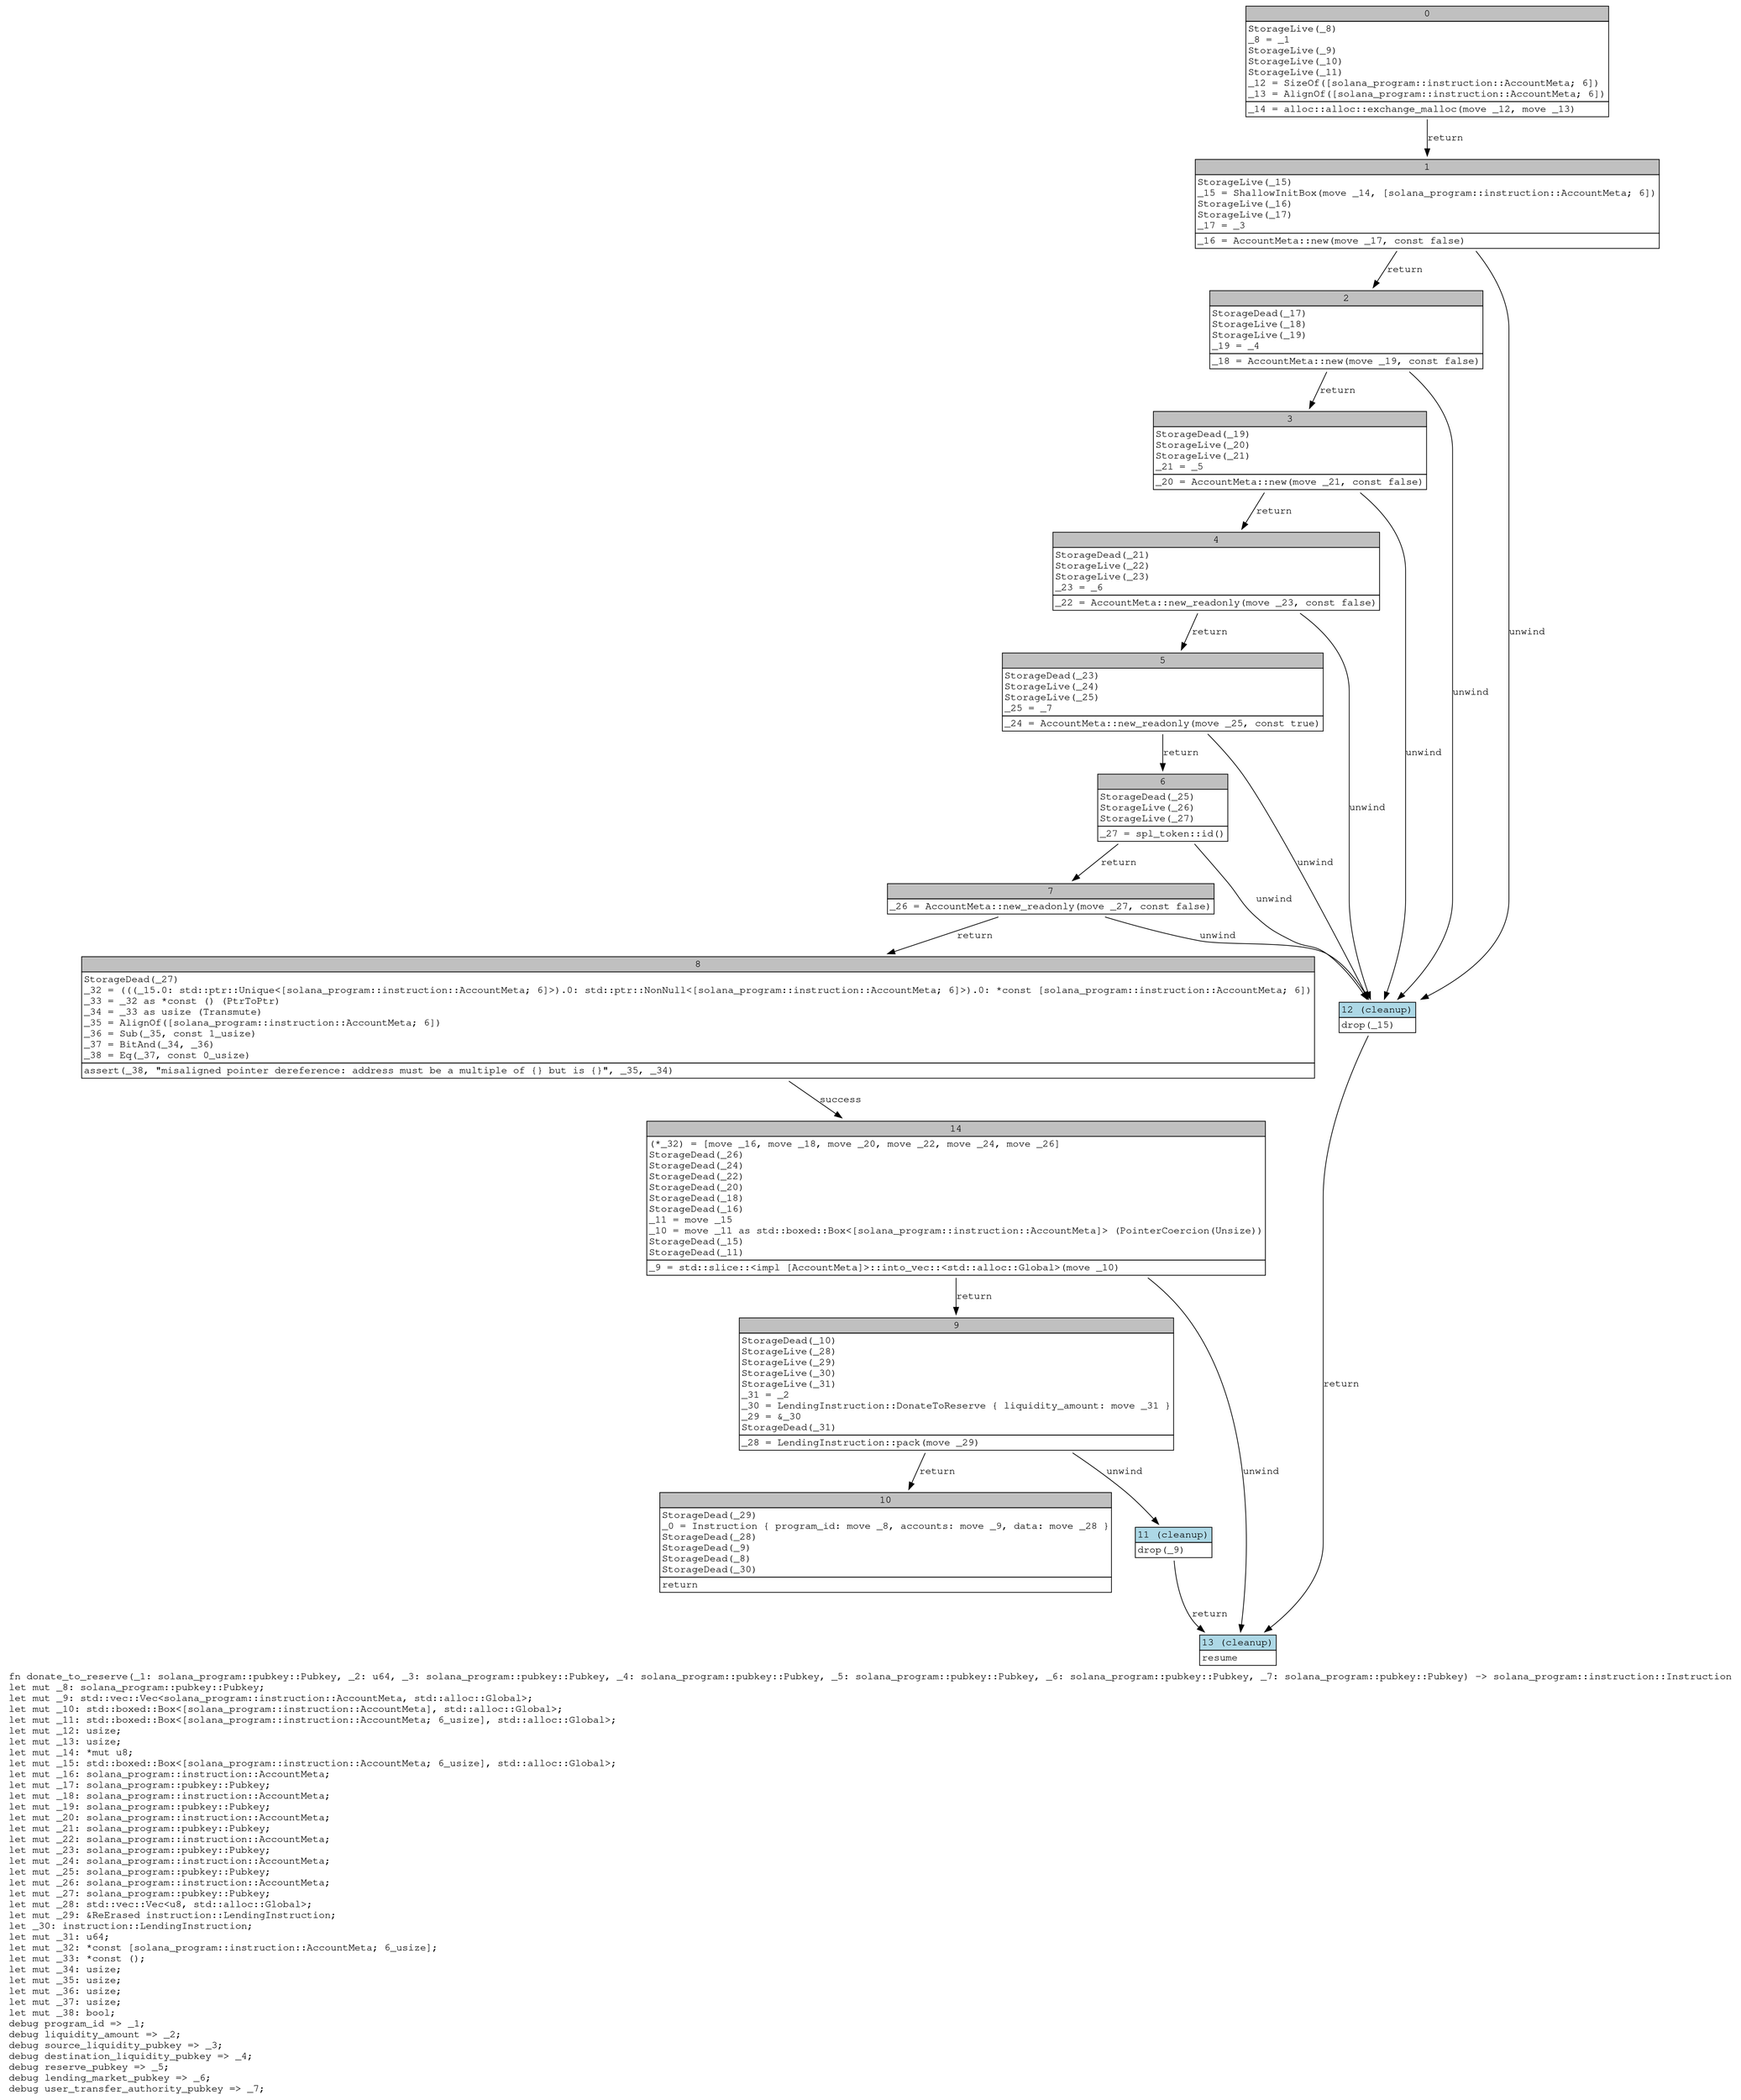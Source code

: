 digraph Mir_0_90 {
    graph [fontname="Courier, monospace"];
    node [fontname="Courier, monospace"];
    edge [fontname="Courier, monospace"];
    label=<fn donate_to_reserve(_1: solana_program::pubkey::Pubkey, _2: u64, _3: solana_program::pubkey::Pubkey, _4: solana_program::pubkey::Pubkey, _5: solana_program::pubkey::Pubkey, _6: solana_program::pubkey::Pubkey, _7: solana_program::pubkey::Pubkey) -&gt; solana_program::instruction::Instruction<br align="left"/>let mut _8: solana_program::pubkey::Pubkey;<br align="left"/>let mut _9: std::vec::Vec&lt;solana_program::instruction::AccountMeta, std::alloc::Global&gt;;<br align="left"/>let mut _10: std::boxed::Box&lt;[solana_program::instruction::AccountMeta], std::alloc::Global&gt;;<br align="left"/>let mut _11: std::boxed::Box&lt;[solana_program::instruction::AccountMeta; 6_usize], std::alloc::Global&gt;;<br align="left"/>let mut _12: usize;<br align="left"/>let mut _13: usize;<br align="left"/>let mut _14: *mut u8;<br align="left"/>let mut _15: std::boxed::Box&lt;[solana_program::instruction::AccountMeta; 6_usize], std::alloc::Global&gt;;<br align="left"/>let mut _16: solana_program::instruction::AccountMeta;<br align="left"/>let mut _17: solana_program::pubkey::Pubkey;<br align="left"/>let mut _18: solana_program::instruction::AccountMeta;<br align="left"/>let mut _19: solana_program::pubkey::Pubkey;<br align="left"/>let mut _20: solana_program::instruction::AccountMeta;<br align="left"/>let mut _21: solana_program::pubkey::Pubkey;<br align="left"/>let mut _22: solana_program::instruction::AccountMeta;<br align="left"/>let mut _23: solana_program::pubkey::Pubkey;<br align="left"/>let mut _24: solana_program::instruction::AccountMeta;<br align="left"/>let mut _25: solana_program::pubkey::Pubkey;<br align="left"/>let mut _26: solana_program::instruction::AccountMeta;<br align="left"/>let mut _27: solana_program::pubkey::Pubkey;<br align="left"/>let mut _28: std::vec::Vec&lt;u8, std::alloc::Global&gt;;<br align="left"/>let mut _29: &amp;ReErased instruction::LendingInstruction;<br align="left"/>let _30: instruction::LendingInstruction;<br align="left"/>let mut _31: u64;<br align="left"/>let mut _32: *const [solana_program::instruction::AccountMeta; 6_usize];<br align="left"/>let mut _33: *const ();<br align="left"/>let mut _34: usize;<br align="left"/>let mut _35: usize;<br align="left"/>let mut _36: usize;<br align="left"/>let mut _37: usize;<br align="left"/>let mut _38: bool;<br align="left"/>debug program_id =&gt; _1;<br align="left"/>debug liquidity_amount =&gt; _2;<br align="left"/>debug source_liquidity_pubkey =&gt; _3;<br align="left"/>debug destination_liquidity_pubkey =&gt; _4;<br align="left"/>debug reserve_pubkey =&gt; _5;<br align="left"/>debug lending_market_pubkey =&gt; _6;<br align="left"/>debug user_transfer_authority_pubkey =&gt; _7;<br align="left"/>>;
    bb0__0_90 [shape="none", label=<<table border="0" cellborder="1" cellspacing="0"><tr><td bgcolor="gray" align="center" colspan="1">0</td></tr><tr><td align="left" balign="left">StorageLive(_8)<br/>_8 = _1<br/>StorageLive(_9)<br/>StorageLive(_10)<br/>StorageLive(_11)<br/>_12 = SizeOf([solana_program::instruction::AccountMeta; 6])<br/>_13 = AlignOf([solana_program::instruction::AccountMeta; 6])<br/></td></tr><tr><td align="left">_14 = alloc::alloc::exchange_malloc(move _12, move _13)</td></tr></table>>];
    bb1__0_90 [shape="none", label=<<table border="0" cellborder="1" cellspacing="0"><tr><td bgcolor="gray" align="center" colspan="1">1</td></tr><tr><td align="left" balign="left">StorageLive(_15)<br/>_15 = ShallowInitBox(move _14, [solana_program::instruction::AccountMeta; 6])<br/>StorageLive(_16)<br/>StorageLive(_17)<br/>_17 = _3<br/></td></tr><tr><td align="left">_16 = AccountMeta::new(move _17, const false)</td></tr></table>>];
    bb2__0_90 [shape="none", label=<<table border="0" cellborder="1" cellspacing="0"><tr><td bgcolor="gray" align="center" colspan="1">2</td></tr><tr><td align="left" balign="left">StorageDead(_17)<br/>StorageLive(_18)<br/>StorageLive(_19)<br/>_19 = _4<br/></td></tr><tr><td align="left">_18 = AccountMeta::new(move _19, const false)</td></tr></table>>];
    bb3__0_90 [shape="none", label=<<table border="0" cellborder="1" cellspacing="0"><tr><td bgcolor="gray" align="center" colspan="1">3</td></tr><tr><td align="left" balign="left">StorageDead(_19)<br/>StorageLive(_20)<br/>StorageLive(_21)<br/>_21 = _5<br/></td></tr><tr><td align="left">_20 = AccountMeta::new(move _21, const false)</td></tr></table>>];
    bb4__0_90 [shape="none", label=<<table border="0" cellborder="1" cellspacing="0"><tr><td bgcolor="gray" align="center" colspan="1">4</td></tr><tr><td align="left" balign="left">StorageDead(_21)<br/>StorageLive(_22)<br/>StorageLive(_23)<br/>_23 = _6<br/></td></tr><tr><td align="left">_22 = AccountMeta::new_readonly(move _23, const false)</td></tr></table>>];
    bb5__0_90 [shape="none", label=<<table border="0" cellborder="1" cellspacing="0"><tr><td bgcolor="gray" align="center" colspan="1">5</td></tr><tr><td align="left" balign="left">StorageDead(_23)<br/>StorageLive(_24)<br/>StorageLive(_25)<br/>_25 = _7<br/></td></tr><tr><td align="left">_24 = AccountMeta::new_readonly(move _25, const true)</td></tr></table>>];
    bb6__0_90 [shape="none", label=<<table border="0" cellborder="1" cellspacing="0"><tr><td bgcolor="gray" align="center" colspan="1">6</td></tr><tr><td align="left" balign="left">StorageDead(_25)<br/>StorageLive(_26)<br/>StorageLive(_27)<br/></td></tr><tr><td align="left">_27 = spl_token::id()</td></tr></table>>];
    bb7__0_90 [shape="none", label=<<table border="0" cellborder="1" cellspacing="0"><tr><td bgcolor="gray" align="center" colspan="1">7</td></tr><tr><td align="left">_26 = AccountMeta::new_readonly(move _27, const false)</td></tr></table>>];
    bb8__0_90 [shape="none", label=<<table border="0" cellborder="1" cellspacing="0"><tr><td bgcolor="gray" align="center" colspan="1">8</td></tr><tr><td align="left" balign="left">StorageDead(_27)<br/>_32 = (((_15.0: std::ptr::Unique&lt;[solana_program::instruction::AccountMeta; 6]&gt;).0: std::ptr::NonNull&lt;[solana_program::instruction::AccountMeta; 6]&gt;).0: *const [solana_program::instruction::AccountMeta; 6])<br/>_33 = _32 as *const () (PtrToPtr)<br/>_34 = _33 as usize (Transmute)<br/>_35 = AlignOf([solana_program::instruction::AccountMeta; 6])<br/>_36 = Sub(_35, const 1_usize)<br/>_37 = BitAnd(_34, _36)<br/>_38 = Eq(_37, const 0_usize)<br/></td></tr><tr><td align="left">assert(_38, &quot;misaligned pointer dereference: address must be a multiple of {} but is {}&quot;, _35, _34)</td></tr></table>>];
    bb9__0_90 [shape="none", label=<<table border="0" cellborder="1" cellspacing="0"><tr><td bgcolor="gray" align="center" colspan="1">9</td></tr><tr><td align="left" balign="left">StorageDead(_10)<br/>StorageLive(_28)<br/>StorageLive(_29)<br/>StorageLive(_30)<br/>StorageLive(_31)<br/>_31 = _2<br/>_30 = LendingInstruction::DonateToReserve { liquidity_amount: move _31 }<br/>_29 = &amp;_30<br/>StorageDead(_31)<br/></td></tr><tr><td align="left">_28 = LendingInstruction::pack(move _29)</td></tr></table>>];
    bb10__0_90 [shape="none", label=<<table border="0" cellborder="1" cellspacing="0"><tr><td bgcolor="gray" align="center" colspan="1">10</td></tr><tr><td align="left" balign="left">StorageDead(_29)<br/>_0 = Instruction { program_id: move _8, accounts: move _9, data: move _28 }<br/>StorageDead(_28)<br/>StorageDead(_9)<br/>StorageDead(_8)<br/>StorageDead(_30)<br/></td></tr><tr><td align="left">return</td></tr></table>>];
    bb11__0_90 [shape="none", label=<<table border="0" cellborder="1" cellspacing="0"><tr><td bgcolor="lightblue" align="center" colspan="1">11 (cleanup)</td></tr><tr><td align="left">drop(_9)</td></tr></table>>];
    bb12__0_90 [shape="none", label=<<table border="0" cellborder="1" cellspacing="0"><tr><td bgcolor="lightblue" align="center" colspan="1">12 (cleanup)</td></tr><tr><td align="left">drop(_15)</td></tr></table>>];
    bb13__0_90 [shape="none", label=<<table border="0" cellborder="1" cellspacing="0"><tr><td bgcolor="lightblue" align="center" colspan="1">13 (cleanup)</td></tr><tr><td align="left">resume</td></tr></table>>];
    bb14__0_90 [shape="none", label=<<table border="0" cellborder="1" cellspacing="0"><tr><td bgcolor="gray" align="center" colspan="1">14</td></tr><tr><td align="left" balign="left">(*_32) = [move _16, move _18, move _20, move _22, move _24, move _26]<br/>StorageDead(_26)<br/>StorageDead(_24)<br/>StorageDead(_22)<br/>StorageDead(_20)<br/>StorageDead(_18)<br/>StorageDead(_16)<br/>_11 = move _15<br/>_10 = move _11 as std::boxed::Box&lt;[solana_program::instruction::AccountMeta]&gt; (PointerCoercion(Unsize))<br/>StorageDead(_15)<br/>StorageDead(_11)<br/></td></tr><tr><td align="left">_9 = std::slice::&lt;impl [AccountMeta]&gt;::into_vec::&lt;std::alloc::Global&gt;(move _10)</td></tr></table>>];
    bb0__0_90 -> bb1__0_90 [label="return"];
    bb1__0_90 -> bb2__0_90 [label="return"];
    bb1__0_90 -> bb12__0_90 [label="unwind"];
    bb2__0_90 -> bb3__0_90 [label="return"];
    bb2__0_90 -> bb12__0_90 [label="unwind"];
    bb3__0_90 -> bb4__0_90 [label="return"];
    bb3__0_90 -> bb12__0_90 [label="unwind"];
    bb4__0_90 -> bb5__0_90 [label="return"];
    bb4__0_90 -> bb12__0_90 [label="unwind"];
    bb5__0_90 -> bb6__0_90 [label="return"];
    bb5__0_90 -> bb12__0_90 [label="unwind"];
    bb6__0_90 -> bb7__0_90 [label="return"];
    bb6__0_90 -> bb12__0_90 [label="unwind"];
    bb7__0_90 -> bb8__0_90 [label="return"];
    bb7__0_90 -> bb12__0_90 [label="unwind"];
    bb8__0_90 -> bb14__0_90 [label="success"];
    bb9__0_90 -> bb10__0_90 [label="return"];
    bb9__0_90 -> bb11__0_90 [label="unwind"];
    bb11__0_90 -> bb13__0_90 [label="return"];
    bb12__0_90 -> bb13__0_90 [label="return"];
    bb14__0_90 -> bb9__0_90 [label="return"];
    bb14__0_90 -> bb13__0_90 [label="unwind"];
}
